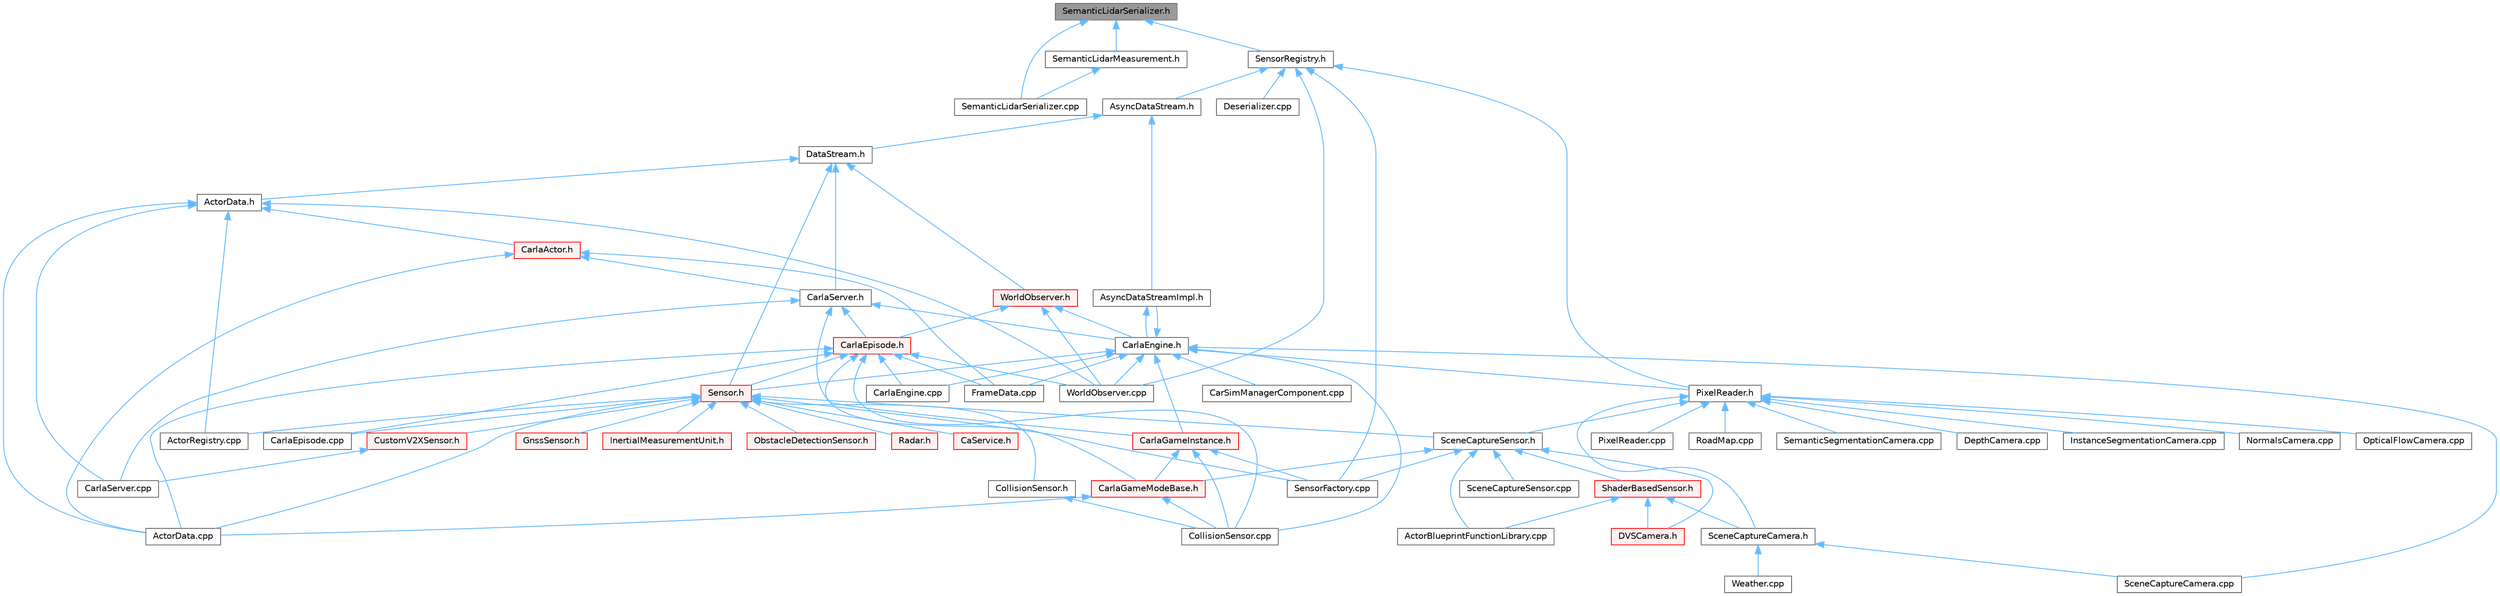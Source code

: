 digraph "SemanticLidarSerializer.h"
{
 // INTERACTIVE_SVG=YES
 // LATEX_PDF_SIZE
  bgcolor="transparent";
  edge [fontname=Helvetica,fontsize=10,labelfontname=Helvetica,labelfontsize=10];
  node [fontname=Helvetica,fontsize=10,shape=box,height=0.2,width=0.4];
  Node1 [id="Node000001",label="SemanticLidarSerializer.h",height=0.2,width=0.4,color="gray40", fillcolor="grey60", style="filled", fontcolor="black",tooltip=" "];
  Node1 -> Node2 [id="edge1_Node000001_Node000002",dir="back",color="steelblue1",style="solid",tooltip=" "];
  Node2 [id="Node000002",label="SemanticLidarMeasurement.h",height=0.2,width=0.4,color="grey40", fillcolor="white", style="filled",URL="$dd/d07/SemanticLidarMeasurement_8h.html",tooltip=" "];
  Node2 -> Node3 [id="edge2_Node000002_Node000003",dir="back",color="steelblue1",style="solid",tooltip=" "];
  Node3 [id="Node000003",label="SemanticLidarSerializer.cpp",height=0.2,width=0.4,color="grey40", fillcolor="white", style="filled",URL="$db/dad/SemanticLidarSerializer_8cpp.html",tooltip=" "];
  Node1 -> Node3 [id="edge3_Node000001_Node000003",dir="back",color="steelblue1",style="solid",tooltip=" "];
  Node1 -> Node4 [id="edge4_Node000001_Node000004",dir="back",color="steelblue1",style="solid",tooltip=" "];
  Node4 [id="Node000004",label="SensorRegistry.h",height=0.2,width=0.4,color="grey40", fillcolor="white", style="filled",URL="$d4/d03/SensorRegistry_8h.html",tooltip=" "];
  Node4 -> Node5 [id="edge5_Node000004_Node000005",dir="back",color="steelblue1",style="solid",tooltip=" "];
  Node5 [id="Node000005",label="AsyncDataStream.h",height=0.2,width=0.4,color="grey40", fillcolor="white", style="filled",URL="$d9/d4d/AsyncDataStream_8h.html",tooltip=" "];
  Node5 -> Node6 [id="edge6_Node000005_Node000006",dir="back",color="steelblue1",style="solid",tooltip=" "];
  Node6 [id="Node000006",label="AsyncDataStreamImpl.h",height=0.2,width=0.4,color="grey40", fillcolor="white", style="filled",URL="$d0/d17/AsyncDataStreamImpl_8h.html",tooltip=" "];
  Node6 -> Node7 [id="edge7_Node000006_Node000007",dir="back",color="steelblue1",style="solid",tooltip=" "];
  Node7 [id="Node000007",label="CarlaEngine.h",height=0.2,width=0.4,color="grey40", fillcolor="white", style="filled",URL="$d0/d11/CarlaEngine_8h.html",tooltip=" "];
  Node7 -> Node6 [id="edge8_Node000007_Node000006",dir="back",color="steelblue1",style="solid",tooltip=" "];
  Node7 -> Node8 [id="edge9_Node000007_Node000008",dir="back",color="steelblue1",style="solid",tooltip=" "];
  Node8 [id="Node000008",label="CarSimManagerComponent.cpp",height=0.2,width=0.4,color="grey40", fillcolor="white", style="filled",URL="$d2/d56/CarSimManagerComponent_8cpp.html",tooltip=" "];
  Node7 -> Node9 [id="edge10_Node000007_Node000009",dir="back",color="steelblue1",style="solid",tooltip=" "];
  Node9 [id="Node000009",label="CarlaEngine.cpp",height=0.2,width=0.4,color="grey40", fillcolor="white", style="filled",URL="$d6/da1/CarlaEngine_8cpp.html",tooltip=" "];
  Node7 -> Node10 [id="edge11_Node000007_Node000010",dir="back",color="steelblue1",style="solid",tooltip=" "];
  Node10 [id="Node000010",label="CarlaGameInstance.h",height=0.2,width=0.4,color="red", fillcolor="#FFF0F0", style="filled",URL="$d2/dba/CarlaGameInstance_8h.html",tooltip=" "];
  Node10 -> Node12 [id="edge12_Node000010_Node000012",dir="back",color="steelblue1",style="solid",tooltip=" "];
  Node12 [id="Node000012",label="CarlaGameModeBase.h",height=0.2,width=0.4,color="red", fillcolor="#FFF0F0", style="filled",URL="$d3/d49/CarlaGameModeBase_8h.html",tooltip=" "];
  Node12 -> Node13 [id="edge13_Node000012_Node000013",dir="back",color="steelblue1",style="solid",tooltip=" "];
  Node13 [id="Node000013",label="ActorData.cpp",height=0.2,width=0.4,color="grey40", fillcolor="white", style="filled",URL="$da/d7f/ActorData_8cpp.html",tooltip=" "];
  Node12 -> Node44 [id="edge14_Node000012_Node000044",dir="back",color="steelblue1",style="solid",tooltip=" "];
  Node44 [id="Node000044",label="CollisionSensor.cpp",height=0.2,width=0.4,color="grey40", fillcolor="white", style="filled",URL="$da/df0/CollisionSensor_8cpp.html",tooltip=" "];
  Node10 -> Node44 [id="edge15_Node000010_Node000044",dir="back",color="steelblue1",style="solid",tooltip=" "];
  Node10 -> Node34 [id="edge16_Node000010_Node000034",dir="back",color="steelblue1",style="solid",tooltip=" "];
  Node34 [id="Node000034",label="SensorFactory.cpp",height=0.2,width=0.4,color="grey40", fillcolor="white", style="filled",URL="$d0/dde/SensorFactory_8cpp.html",tooltip=" "];
  Node7 -> Node44 [id="edge17_Node000007_Node000044",dir="back",color="steelblue1",style="solid",tooltip=" "];
  Node7 -> Node26 [id="edge18_Node000007_Node000026",dir="back",color="steelblue1",style="solid",tooltip=" "];
  Node26 [id="Node000026",label="FrameData.cpp",height=0.2,width=0.4,color="grey40", fillcolor="white", style="filled",URL="$df/d8a/FrameData_8cpp.html",tooltip=" "];
  Node7 -> Node48 [id="edge19_Node000007_Node000048",dir="back",color="steelblue1",style="solid",tooltip=" "];
  Node48 [id="Node000048",label="PixelReader.h",height=0.2,width=0.4,color="grey40", fillcolor="white", style="filled",URL="$df/d2e/PixelReader_8h.html",tooltip=" "];
  Node48 -> Node49 [id="edge20_Node000048_Node000049",dir="back",color="steelblue1",style="solid",tooltip=" "];
  Node49 [id="Node000049",label="DepthCamera.cpp",height=0.2,width=0.4,color="grey40", fillcolor="white", style="filled",URL="$d7/d0e/DepthCamera_8cpp.html",tooltip=" "];
  Node48 -> Node50 [id="edge21_Node000048_Node000050",dir="back",color="steelblue1",style="solid",tooltip=" "];
  Node50 [id="Node000050",label="InstanceSegmentationCamera.cpp",height=0.2,width=0.4,color="grey40", fillcolor="white", style="filled",URL="$d6/dcd/InstanceSegmentationCamera_8cpp.html",tooltip=" "];
  Node48 -> Node51 [id="edge22_Node000048_Node000051",dir="back",color="steelblue1",style="solid",tooltip=" "];
  Node51 [id="Node000051",label="NormalsCamera.cpp",height=0.2,width=0.4,color="grey40", fillcolor="white", style="filled",URL="$d6/d81/NormalsCamera_8cpp.html",tooltip=" "];
  Node48 -> Node52 [id="edge23_Node000048_Node000052",dir="back",color="steelblue1",style="solid",tooltip=" "];
  Node52 [id="Node000052",label="OpticalFlowCamera.cpp",height=0.2,width=0.4,color="grey40", fillcolor="white", style="filled",URL="$d0/d58/OpticalFlowCamera_8cpp.html",tooltip=" "];
  Node48 -> Node53 [id="edge24_Node000048_Node000053",dir="back",color="steelblue1",style="solid",tooltip=" "];
  Node53 [id="Node000053",label="PixelReader.cpp",height=0.2,width=0.4,color="grey40", fillcolor="white", style="filled",URL="$dc/db0/PixelReader_8cpp.html",tooltip=" "];
  Node48 -> Node54 [id="edge25_Node000048_Node000054",dir="back",color="steelblue1",style="solid",tooltip=" "];
  Node54 [id="Node000054",label="RoadMap.cpp",height=0.2,width=0.4,color="grey40", fillcolor="white", style="filled",URL="$d2/de5/RoadMap_8cpp.html",tooltip=" "];
  Node48 -> Node55 [id="edge26_Node000048_Node000055",dir="back",color="steelblue1",style="solid",tooltip=" "];
  Node55 [id="Node000055",label="SceneCaptureCamera.h",height=0.2,width=0.4,color="grey40", fillcolor="white", style="filled",URL="$dc/d56/SceneCaptureCamera_8h.html",tooltip=" "];
  Node55 -> Node56 [id="edge27_Node000055_Node000056",dir="back",color="steelblue1",style="solid",tooltip=" "];
  Node56 [id="Node000056",label="SceneCaptureCamera.cpp",height=0.2,width=0.4,color="grey40", fillcolor="white", style="filled",URL="$d1/dec/SceneCaptureCamera_8cpp.html",tooltip=" "];
  Node55 -> Node57 [id="edge28_Node000055_Node000057",dir="back",color="steelblue1",style="solid",tooltip=" "];
  Node57 [id="Node000057",label="Weather.cpp",height=0.2,width=0.4,color="grey40", fillcolor="white", style="filled",URL="$d2/d0f/Weather_8cpp.html",tooltip=" "];
  Node48 -> Node58 [id="edge29_Node000048_Node000058",dir="back",color="steelblue1",style="solid",tooltip=" "];
  Node58 [id="Node000058",label="SceneCaptureSensor.h",height=0.2,width=0.4,color="grey40", fillcolor="white", style="filled",URL="$d8/d95/SceneCaptureSensor_8h.html",tooltip=" "];
  Node58 -> Node59 [id="edge30_Node000058_Node000059",dir="back",color="steelblue1",style="solid",tooltip=" "];
  Node59 [id="Node000059",label="ActorBlueprintFunctionLibrary.cpp",height=0.2,width=0.4,color="grey40", fillcolor="white", style="filled",URL="$dd/d08/ActorBlueprintFunctionLibrary_8cpp.html",tooltip=" "];
  Node58 -> Node12 [id="edge31_Node000058_Node000012",dir="back",color="steelblue1",style="solid",tooltip=" "];
  Node58 -> Node60 [id="edge32_Node000058_Node000060",dir="back",color="steelblue1",style="solid",tooltip=" "];
  Node60 [id="Node000060",label="DVSCamera.h",height=0.2,width=0.4,color="red", fillcolor="#FFF0F0", style="filled",URL="$d6/db9/DVSCamera_8h.html",tooltip=" "];
  Node58 -> Node32 [id="edge33_Node000058_Node000032",dir="back",color="steelblue1",style="solid",tooltip=" "];
  Node32 [id="Node000032",label="SceneCaptureSensor.cpp",height=0.2,width=0.4,color="grey40", fillcolor="white", style="filled",URL="$db/d2d/SceneCaptureSensor_8cpp.html",tooltip=" "];
  Node58 -> Node34 [id="edge34_Node000058_Node000034",dir="back",color="steelblue1",style="solid",tooltip=" "];
  Node58 -> Node62 [id="edge35_Node000058_Node000062",dir="back",color="steelblue1",style="solid",tooltip=" "];
  Node62 [id="Node000062",label="ShaderBasedSensor.h",height=0.2,width=0.4,color="red", fillcolor="#FFF0F0", style="filled",URL="$da/d69/ShaderBasedSensor_8h.html",tooltip=" "];
  Node62 -> Node59 [id="edge36_Node000062_Node000059",dir="back",color="steelblue1",style="solid",tooltip=" "];
  Node62 -> Node60 [id="edge37_Node000062_Node000060",dir="back",color="steelblue1",style="solid",tooltip=" "];
  Node62 -> Node55 [id="edge38_Node000062_Node000055",dir="back",color="steelblue1",style="solid",tooltip=" "];
  Node48 -> Node72 [id="edge39_Node000048_Node000072",dir="back",color="steelblue1",style="solid",tooltip=" "];
  Node72 [id="Node000072",label="SemanticSegmentationCamera.cpp",height=0.2,width=0.4,color="grey40", fillcolor="white", style="filled",URL="$d9/d38/SemanticSegmentationCamera_8cpp.html",tooltip=" "];
  Node7 -> Node56 [id="edge40_Node000007_Node000056",dir="back",color="steelblue1",style="solid",tooltip=" "];
  Node7 -> Node74 [id="edge41_Node000007_Node000074",dir="back",color="steelblue1",style="solid",tooltip=" "];
  Node74 [id="Node000074",label="Sensor.h",height=0.2,width=0.4,color="red", fillcolor="#FFF0F0", style="filled",URL="$d7/d7d/Unreal_2CarlaUE4_2Plugins_2Carla_2Source_2Carla_2Sensor_2Sensor_8h.html",tooltip=" "];
  Node74 -> Node13 [id="edge42_Node000074_Node000013",dir="back",color="steelblue1",style="solid",tooltip=" "];
  Node74 -> Node75 [id="edge43_Node000074_Node000075",dir="back",color="steelblue1",style="solid",tooltip=" "];
  Node75 [id="Node000075",label="ActorRegistry.cpp",height=0.2,width=0.4,color="grey40", fillcolor="white", style="filled",URL="$d3/df3/ActorRegistry_8cpp.html",tooltip=" "];
  Node74 -> Node76 [id="edge44_Node000074_Node000076",dir="back",color="steelblue1",style="solid",tooltip=" "];
  Node76 [id="Node000076",label="CaService.h",height=0.2,width=0.4,color="red", fillcolor="#FFF0F0", style="filled",URL="$df/dd8/CaService_8h.html",tooltip=" "];
  Node74 -> Node18 [id="edge45_Node000074_Node000018",dir="back",color="steelblue1",style="solid",tooltip=" "];
  Node18 [id="Node000018",label="CarlaEpisode.cpp",height=0.2,width=0.4,color="grey40", fillcolor="white", style="filled",URL="$d6/dd9/CarlaEpisode_8cpp.html",tooltip=" "];
  Node74 -> Node93 [id="edge46_Node000074_Node000093",dir="back",color="steelblue1",style="solid",tooltip=" "];
  Node93 [id="Node000093",label="CollisionSensor.h",height=0.2,width=0.4,color="grey40", fillcolor="white", style="filled",URL="$d3/dd6/CollisionSensor_8h.html",tooltip=" "];
  Node93 -> Node44 [id="edge47_Node000093_Node000044",dir="back",color="steelblue1",style="solid",tooltip=" "];
  Node74 -> Node94 [id="edge48_Node000074_Node000094",dir="back",color="steelblue1",style="solid",tooltip=" "];
  Node94 [id="Node000094",label="CustomV2XSensor.h",height=0.2,width=0.4,color="red", fillcolor="#FFF0F0", style="filled",URL="$df/d4b/CustomV2XSensor_8h.html",tooltip=" "];
  Node94 -> Node21 [id="edge49_Node000094_Node000021",dir="back",color="steelblue1",style="solid",tooltip=" "];
  Node21 [id="Node000021",label="CarlaServer.cpp",height=0.2,width=0.4,color="grey40", fillcolor="white", style="filled",URL="$db/d6c/CarlaServer_8cpp.html",tooltip=" "];
  Node74 -> Node95 [id="edge50_Node000074_Node000095",dir="back",color="steelblue1",style="solid",tooltip=" "];
  Node95 [id="Node000095",label="GnssSensor.h",height=0.2,width=0.4,color="red", fillcolor="#FFF0F0", style="filled",URL="$d9/d73/GnssSensor_8h.html",tooltip=" "];
  Node74 -> Node96 [id="edge51_Node000074_Node000096",dir="back",color="steelblue1",style="solid",tooltip=" "];
  Node96 [id="Node000096",label="InertialMeasurementUnit.h",height=0.2,width=0.4,color="red", fillcolor="#FFF0F0", style="filled",URL="$d7/dfa/InertialMeasurementUnit_8h.html",tooltip=" "];
  Node74 -> Node97 [id="edge52_Node000074_Node000097",dir="back",color="steelblue1",style="solid",tooltip=" "];
  Node97 [id="Node000097",label="ObstacleDetectionSensor.h",height=0.2,width=0.4,color="red", fillcolor="#FFF0F0", style="filled",URL="$d7/d55/ObstacleDetectionSensor_8h.html",tooltip=" "];
  Node74 -> Node98 [id="edge53_Node000074_Node000098",dir="back",color="steelblue1",style="solid",tooltip=" "];
  Node98 [id="Node000098",label="Radar.h",height=0.2,width=0.4,color="red", fillcolor="#FFF0F0", style="filled",URL="$d6/de9/Radar_8h.html",tooltip=" "];
  Node74 -> Node58 [id="edge54_Node000074_Node000058",dir="back",color="steelblue1",style="solid",tooltip=" "];
  Node74 -> Node34 [id="edge55_Node000074_Node000034",dir="back",color="steelblue1",style="solid",tooltip=" "];
  Node7 -> Node100 [id="edge56_Node000007_Node000100",dir="back",color="steelblue1",style="solid",tooltip=" "];
  Node100 [id="Node000100",label="WorldObserver.cpp",height=0.2,width=0.4,color="grey40", fillcolor="white", style="filled",URL="$d9/de7/WorldObserver_8cpp.html",tooltip=" "];
  Node5 -> Node101 [id="edge57_Node000005_Node000101",dir="back",color="steelblue1",style="solid",tooltip=" "];
  Node101 [id="Node000101",label="DataStream.h",height=0.2,width=0.4,color="grey40", fillcolor="white", style="filled",URL="$da/dd9/DataStream_8h.html",tooltip=" "];
  Node101 -> Node102 [id="edge58_Node000101_Node000102",dir="back",color="steelblue1",style="solid",tooltip=" "];
  Node102 [id="Node000102",label="ActorData.h",height=0.2,width=0.4,color="grey40", fillcolor="white", style="filled",URL="$de/d7d/ActorData_8h.html",tooltip=" "];
  Node102 -> Node13 [id="edge59_Node000102_Node000013",dir="back",color="steelblue1",style="solid",tooltip=" "];
  Node102 -> Node75 [id="edge60_Node000102_Node000075",dir="back",color="steelblue1",style="solid",tooltip=" "];
  Node102 -> Node103 [id="edge61_Node000102_Node000103",dir="back",color="steelblue1",style="solid",tooltip=" "];
  Node103 [id="Node000103",label="CarlaActor.h",height=0.2,width=0.4,color="red", fillcolor="#FFF0F0", style="filled",URL="$de/d36/CarlaActor_8h.html",tooltip=" "];
  Node103 -> Node13 [id="edge62_Node000103_Node000013",dir="back",color="steelblue1",style="solid",tooltip=" "];
  Node103 -> Node112 [id="edge63_Node000103_Node000112",dir="back",color="steelblue1",style="solid",tooltip=" "];
  Node112 [id="Node000112",label="CarlaServer.h",height=0.2,width=0.4,color="grey40", fillcolor="white", style="filled",URL="$d0/d35/CarlaServer_8h.html",tooltip=" "];
  Node112 -> Node7 [id="edge64_Node000112_Node000007",dir="back",color="steelblue1",style="solid",tooltip=" "];
  Node112 -> Node106 [id="edge65_Node000112_Node000106",dir="back",color="steelblue1",style="solid",tooltip=" "];
  Node106 [id="Node000106",label="CarlaEpisode.h",height=0.2,width=0.4,color="red", fillcolor="#FFF0F0", style="filled",URL="$de/db8/CarlaEpisode_8h.html",tooltip=" "];
  Node106 -> Node13 [id="edge66_Node000106_Node000013",dir="back",color="steelblue1",style="solid",tooltip=" "];
  Node106 -> Node9 [id="edge67_Node000106_Node000009",dir="back",color="steelblue1",style="solid",tooltip=" "];
  Node106 -> Node18 [id="edge68_Node000106_Node000018",dir="back",color="steelblue1",style="solid",tooltip=" "];
  Node106 -> Node12 [id="edge69_Node000106_Node000012",dir="back",color="steelblue1",style="solid",tooltip=" "];
  Node106 -> Node44 [id="edge70_Node000106_Node000044",dir="back",color="steelblue1",style="solid",tooltip=" "];
  Node106 -> Node26 [id="edge71_Node000106_Node000026",dir="back",color="steelblue1",style="solid",tooltip=" "];
  Node106 -> Node74 [id="edge72_Node000106_Node000074",dir="back",color="steelblue1",style="solid",tooltip=" "];
  Node106 -> Node100 [id="edge73_Node000106_Node000100",dir="back",color="steelblue1",style="solid",tooltip=" "];
  Node112 -> Node10 [id="edge74_Node000112_Node000010",dir="back",color="steelblue1",style="solid",tooltip=" "];
  Node112 -> Node21 [id="edge75_Node000112_Node000021",dir="back",color="steelblue1",style="solid",tooltip=" "];
  Node103 -> Node26 [id="edge76_Node000103_Node000026",dir="back",color="steelblue1",style="solid",tooltip=" "];
  Node102 -> Node21 [id="edge77_Node000102_Node000021",dir="back",color="steelblue1",style="solid",tooltip=" "];
  Node102 -> Node100 [id="edge78_Node000102_Node000100",dir="back",color="steelblue1",style="solid",tooltip=" "];
  Node101 -> Node112 [id="edge79_Node000101_Node000112",dir="back",color="steelblue1",style="solid",tooltip=" "];
  Node101 -> Node74 [id="edge80_Node000101_Node000074",dir="back",color="steelblue1",style="solid",tooltip=" "];
  Node101 -> Node123 [id="edge81_Node000101_Node000123",dir="back",color="steelblue1",style="solid",tooltip=" "];
  Node123 [id="Node000123",label="WorldObserver.h",height=0.2,width=0.4,color="red", fillcolor="#FFF0F0", style="filled",URL="$d8/deb/WorldObserver_8h.html",tooltip=" "];
  Node123 -> Node7 [id="edge82_Node000123_Node000007",dir="back",color="steelblue1",style="solid",tooltip=" "];
  Node123 -> Node106 [id="edge83_Node000123_Node000106",dir="back",color="steelblue1",style="solid",tooltip=" "];
  Node123 -> Node100 [id="edge84_Node000123_Node000100",dir="back",color="steelblue1",style="solid",tooltip=" "];
  Node4 -> Node124 [id="edge85_Node000004_Node000124",dir="back",color="steelblue1",style="solid",tooltip=" "];
  Node124 [id="Node000124",label="Deserializer.cpp",height=0.2,width=0.4,color="grey40", fillcolor="white", style="filled",URL="$d0/d1a/Deserializer_8cpp.html",tooltip=" "];
  Node4 -> Node48 [id="edge86_Node000004_Node000048",dir="back",color="steelblue1",style="solid",tooltip=" "];
  Node4 -> Node34 [id="edge87_Node000004_Node000034",dir="back",color="steelblue1",style="solid",tooltip=" "];
  Node4 -> Node100 [id="edge88_Node000004_Node000100",dir="back",color="steelblue1",style="solid",tooltip=" "];
}
